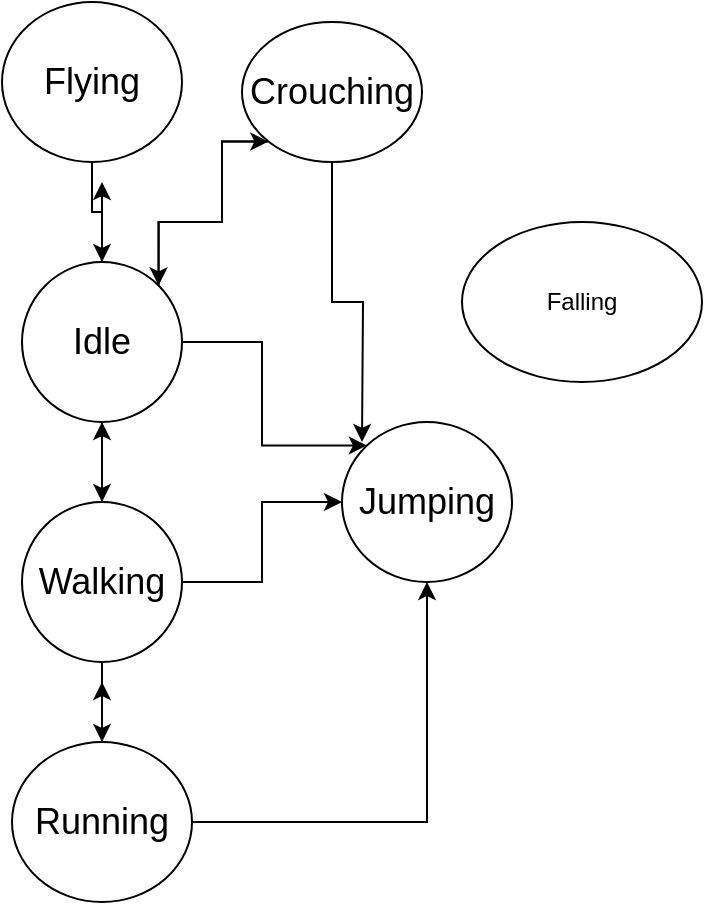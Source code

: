 <mxfile version="22.1.18" type="github">
  <diagram name="Page-1" id="90ahfY_ULuQqxvPG4P39">
    <mxGraphModel dx="1434" dy="754" grid="1" gridSize="10" guides="1" tooltips="1" connect="1" arrows="1" fold="1" page="1" pageScale="1" pageWidth="850" pageHeight="1100" math="0" shadow="0">
      <root>
        <mxCell id="0" />
        <mxCell id="1" parent="0" />
        <mxCell id="Plsr217Ogj1veVX39GXn-6" style="edgeStyle=orthogonalEdgeStyle;rounded=0;orthogonalLoop=1;jettySize=auto;html=1;entryX=0.5;entryY=0;entryDx=0;entryDy=0;" edge="1" parent="1" source="Plsr217Ogj1veVX39GXn-2" target="Plsr217Ogj1veVX39GXn-3">
          <mxGeometry relative="1" as="geometry" />
        </mxCell>
        <mxCell id="Plsr217Ogj1veVX39GXn-13" style="edgeStyle=orthogonalEdgeStyle;rounded=0;orthogonalLoop=1;jettySize=auto;html=1;" edge="1" parent="1" source="Plsr217Ogj1veVX39GXn-2">
          <mxGeometry relative="1" as="geometry">
            <mxPoint x="180" y="120" as="targetPoint" />
          </mxGeometry>
        </mxCell>
        <mxCell id="Plsr217Ogj1veVX39GXn-16" style="edgeStyle=orthogonalEdgeStyle;rounded=0;orthogonalLoop=1;jettySize=auto;html=1;exitX=1;exitY=0;exitDx=0;exitDy=0;entryX=0;entryY=1;entryDx=0;entryDy=0;" edge="1" parent="1" source="Plsr217Ogj1veVX39GXn-2" target="Plsr217Ogj1veVX39GXn-10">
          <mxGeometry relative="1" as="geometry">
            <Array as="points">
              <mxPoint x="208" y="140" />
              <mxPoint x="240" y="140" />
              <mxPoint x="240" y="100" />
            </Array>
          </mxGeometry>
        </mxCell>
        <mxCell id="Plsr217Ogj1veVX39GXn-21" style="edgeStyle=orthogonalEdgeStyle;rounded=0;orthogonalLoop=1;jettySize=auto;html=1;entryX=0;entryY=0;entryDx=0;entryDy=0;" edge="1" parent="1" source="Plsr217Ogj1veVX39GXn-2" target="Plsr217Ogj1veVX39GXn-18">
          <mxGeometry relative="1" as="geometry" />
        </mxCell>
        <mxCell id="Plsr217Ogj1veVX39GXn-2" value="&lt;font style=&quot;font-size: 18px;&quot;&gt;Idle&lt;/font&gt;" style="ellipse;whiteSpace=wrap;html=1;aspect=fixed;" vertex="1" parent="1">
          <mxGeometry x="140" y="160" width="80" height="80" as="geometry" />
        </mxCell>
        <mxCell id="Plsr217Ogj1veVX39GXn-7" style="edgeStyle=orthogonalEdgeStyle;rounded=0;orthogonalLoop=1;jettySize=auto;html=1;exitX=0.5;exitY=0;exitDx=0;exitDy=0;entryX=0.5;entryY=1;entryDx=0;entryDy=0;" edge="1" parent="1" source="Plsr217Ogj1veVX39GXn-3" target="Plsr217Ogj1veVX39GXn-2">
          <mxGeometry relative="1" as="geometry" />
        </mxCell>
        <mxCell id="Plsr217Ogj1veVX39GXn-8" style="edgeStyle=orthogonalEdgeStyle;rounded=0;orthogonalLoop=1;jettySize=auto;html=1;exitX=0.5;exitY=1;exitDx=0;exitDy=0;entryX=0.5;entryY=0;entryDx=0;entryDy=0;" edge="1" parent="1" source="Plsr217Ogj1veVX39GXn-3" target="Plsr217Ogj1veVX39GXn-4">
          <mxGeometry relative="1" as="geometry" />
        </mxCell>
        <mxCell id="Plsr217Ogj1veVX39GXn-20" style="edgeStyle=orthogonalEdgeStyle;rounded=0;orthogonalLoop=1;jettySize=auto;html=1;" edge="1" parent="1" source="Plsr217Ogj1veVX39GXn-3" target="Plsr217Ogj1veVX39GXn-18">
          <mxGeometry relative="1" as="geometry" />
        </mxCell>
        <mxCell id="Plsr217Ogj1veVX39GXn-3" value="&lt;font style=&quot;font-size: 18px;&quot;&gt;Walking&lt;/font&gt;" style="ellipse;whiteSpace=wrap;html=1;aspect=fixed;" vertex="1" parent="1">
          <mxGeometry x="140" y="280" width="80" height="80" as="geometry" />
        </mxCell>
        <mxCell id="Plsr217Ogj1veVX39GXn-9" style="edgeStyle=orthogonalEdgeStyle;rounded=0;orthogonalLoop=1;jettySize=auto;html=1;exitX=0.5;exitY=0;exitDx=0;exitDy=0;" edge="1" parent="1" source="Plsr217Ogj1veVX39GXn-4">
          <mxGeometry relative="1" as="geometry">
            <mxPoint x="180" y="370" as="targetPoint" />
          </mxGeometry>
        </mxCell>
        <mxCell id="Plsr217Ogj1veVX39GXn-19" style="edgeStyle=orthogonalEdgeStyle;rounded=0;orthogonalLoop=1;jettySize=auto;html=1;entryX=0.5;entryY=1;entryDx=0;entryDy=0;" edge="1" parent="1" source="Plsr217Ogj1veVX39GXn-4" target="Plsr217Ogj1veVX39GXn-18">
          <mxGeometry relative="1" as="geometry" />
        </mxCell>
        <mxCell id="Plsr217Ogj1veVX39GXn-4" value="&lt;font style=&quot;font-size: 18px;&quot;&gt;Running&lt;/font&gt;" style="ellipse;whiteSpace=wrap;html=1;" vertex="1" parent="1">
          <mxGeometry x="135" y="400" width="90" height="80" as="geometry" />
        </mxCell>
        <mxCell id="Plsr217Ogj1veVX39GXn-17" style="edgeStyle=orthogonalEdgeStyle;rounded=0;orthogonalLoop=1;jettySize=auto;html=1;exitX=0;exitY=1;exitDx=0;exitDy=0;entryX=1;entryY=0;entryDx=0;entryDy=0;" edge="1" parent="1" source="Plsr217Ogj1veVX39GXn-10" target="Plsr217Ogj1veVX39GXn-2">
          <mxGeometry relative="1" as="geometry">
            <Array as="points">
              <mxPoint x="240" y="100" />
              <mxPoint x="240" y="140" />
              <mxPoint x="208" y="140" />
            </Array>
          </mxGeometry>
        </mxCell>
        <mxCell id="Plsr217Ogj1veVX39GXn-22" style="edgeStyle=orthogonalEdgeStyle;rounded=0;orthogonalLoop=1;jettySize=auto;html=1;exitX=0.5;exitY=1;exitDx=0;exitDy=0;" edge="1" parent="1" source="Plsr217Ogj1veVX39GXn-10">
          <mxGeometry relative="1" as="geometry">
            <mxPoint x="310" y="250" as="targetPoint" />
          </mxGeometry>
        </mxCell>
        <mxCell id="Plsr217Ogj1veVX39GXn-10" value="&lt;font style=&quot;font-size: 18px;&quot;&gt;Crouching&lt;/font&gt;" style="ellipse;whiteSpace=wrap;html=1;" vertex="1" parent="1">
          <mxGeometry x="250" y="40" width="90" height="70" as="geometry" />
        </mxCell>
        <mxCell id="Plsr217Ogj1veVX39GXn-12" style="edgeStyle=orthogonalEdgeStyle;rounded=0;orthogonalLoop=1;jettySize=auto;html=1;entryX=0.5;entryY=0;entryDx=0;entryDy=0;" edge="1" parent="1" source="Plsr217Ogj1veVX39GXn-11" target="Plsr217Ogj1veVX39GXn-2">
          <mxGeometry relative="1" as="geometry" />
        </mxCell>
        <mxCell id="Plsr217Ogj1veVX39GXn-11" value="&lt;font style=&quot;font-size: 18px;&quot;&gt;Flying&lt;/font&gt;" style="ellipse;whiteSpace=wrap;html=1;" vertex="1" parent="1">
          <mxGeometry x="130" y="30" width="90" height="80" as="geometry" />
        </mxCell>
        <mxCell id="Plsr217Ogj1veVX39GXn-18" value="&lt;font style=&quot;font-size: 18px;&quot;&gt;Jumping&lt;/font&gt;" style="ellipse;whiteSpace=wrap;html=1;" vertex="1" parent="1">
          <mxGeometry x="300" y="240" width="85" height="80" as="geometry" />
        </mxCell>
        <mxCell id="Plsr217Ogj1veVX39GXn-23" value="Falling" style="ellipse;whiteSpace=wrap;html=1;" vertex="1" parent="1">
          <mxGeometry x="360" y="140" width="120" height="80" as="geometry" />
        </mxCell>
      </root>
    </mxGraphModel>
  </diagram>
</mxfile>
